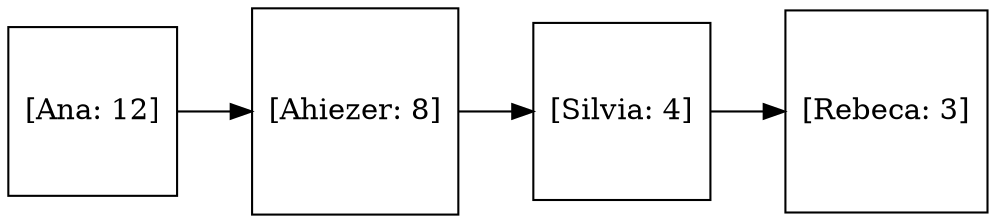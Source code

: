 digraph G {node [shape = square]; 
 graph [rankdir=LR]; 
"[Ana: 12]" ->"[Ahiezer: 8]" ->"[Silvia: 4]" ->"[Rebeca: 3]"}